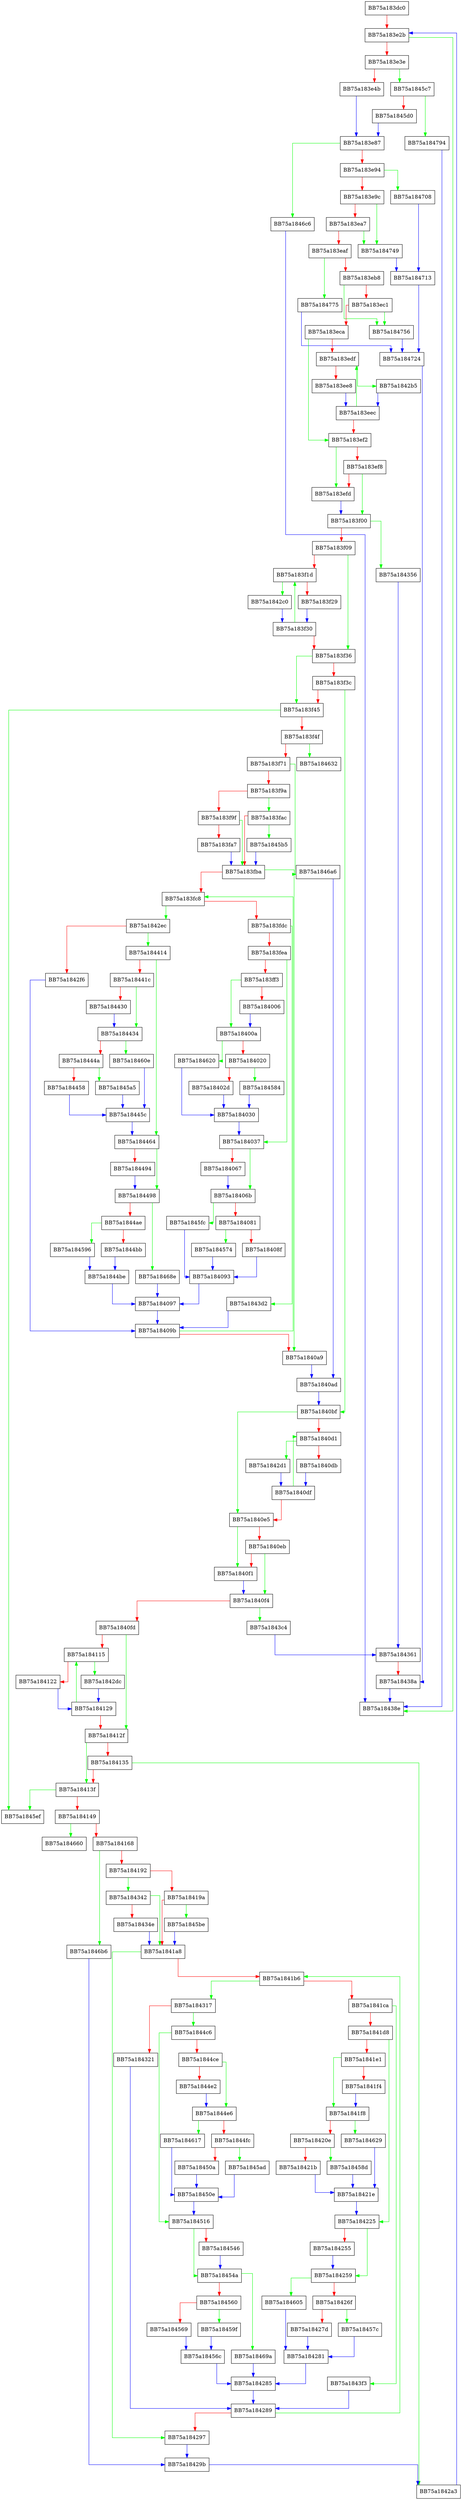 digraph _validate_nodes_in_tree {
  node [shape="box"];
  graph [splines=ortho];
  BB75a183dc0 -> BB75a183e2b [color="red"];
  BB75a183e2b -> BB75a18438e [color="green"];
  BB75a183e2b -> BB75a183e3e [color="red"];
  BB75a183e3e -> BB75a1845c7 [color="green"];
  BB75a183e3e -> BB75a183e4b [color="red"];
  BB75a183e4b -> BB75a183e87 [color="blue"];
  BB75a183e87 -> BB75a1846c6 [color="green"];
  BB75a183e87 -> BB75a183e94 [color="red"];
  BB75a183e94 -> BB75a184708 [color="green"];
  BB75a183e94 -> BB75a183e9c [color="red"];
  BB75a183e9c -> BB75a184749 [color="green"];
  BB75a183e9c -> BB75a183ea7 [color="red"];
  BB75a183ea7 -> BB75a184749 [color="green"];
  BB75a183ea7 -> BB75a183eaf [color="red"];
  BB75a183eaf -> BB75a184775 [color="green"];
  BB75a183eaf -> BB75a183eb8 [color="red"];
  BB75a183eb8 -> BB75a184756 [color="green"];
  BB75a183eb8 -> BB75a183ec1 [color="red"];
  BB75a183ec1 -> BB75a184756 [color="green"];
  BB75a183ec1 -> BB75a183eca [color="red"];
  BB75a183eca -> BB75a183ef2 [color="green"];
  BB75a183eca -> BB75a183edf [color="red"];
  BB75a183edf -> BB75a1842b5 [color="green"];
  BB75a183edf -> BB75a183ee8 [color="red"];
  BB75a183ee8 -> BB75a183eec [color="blue"];
  BB75a183eec -> BB75a183edf [color="green"];
  BB75a183eec -> BB75a183ef2 [color="red"];
  BB75a183ef2 -> BB75a183efd [color="green"];
  BB75a183ef2 -> BB75a183ef8 [color="red"];
  BB75a183ef8 -> BB75a183f00 [color="green"];
  BB75a183ef8 -> BB75a183efd [color="red"];
  BB75a183efd -> BB75a183f00 [color="blue"];
  BB75a183f00 -> BB75a184356 [color="green"];
  BB75a183f00 -> BB75a183f09 [color="red"];
  BB75a183f09 -> BB75a183f36 [color="green"];
  BB75a183f09 -> BB75a183f1d [color="red"];
  BB75a183f1d -> BB75a1842c0 [color="green"];
  BB75a183f1d -> BB75a183f29 [color="red"];
  BB75a183f29 -> BB75a183f30 [color="blue"];
  BB75a183f30 -> BB75a183f1d [color="green"];
  BB75a183f30 -> BB75a183f36 [color="red"];
  BB75a183f36 -> BB75a183f45 [color="green"];
  BB75a183f36 -> BB75a183f3c [color="red"];
  BB75a183f3c -> BB75a1840bf [color="green"];
  BB75a183f3c -> BB75a183f45 [color="red"];
  BB75a183f45 -> BB75a1845ef [color="green"];
  BB75a183f45 -> BB75a183f4f [color="red"];
  BB75a183f4f -> BB75a184632 [color="green"];
  BB75a183f4f -> BB75a183f71 [color="red"];
  BB75a183f71 -> BB75a1846a6 [color="green"];
  BB75a183f71 -> BB75a183f9a [color="red"];
  BB75a183f9a -> BB75a183fac [color="green"];
  BB75a183f9a -> BB75a183f9f [color="red"];
  BB75a183f9f -> BB75a183fba [color="green"];
  BB75a183f9f -> BB75a183fa7 [color="red"];
  BB75a183fa7 -> BB75a183fba [color="blue"];
  BB75a183fac -> BB75a1845b5 [color="green"];
  BB75a183fac -> BB75a183fba [color="red"];
  BB75a183fba -> BB75a1840a9 [color="green"];
  BB75a183fba -> BB75a183fc8 [color="red"];
  BB75a183fc8 -> BB75a1842ec [color="green"];
  BB75a183fc8 -> BB75a183fdc [color="red"];
  BB75a183fdc -> BB75a1843d2 [color="green"];
  BB75a183fdc -> BB75a183fea [color="red"];
  BB75a183fea -> BB75a184037 [color="green"];
  BB75a183fea -> BB75a183ff3 [color="red"];
  BB75a183ff3 -> BB75a18400a [color="green"];
  BB75a183ff3 -> BB75a184006 [color="red"];
  BB75a184006 -> BB75a18400a [color="blue"];
  BB75a18400a -> BB75a184620 [color="green"];
  BB75a18400a -> BB75a184020 [color="red"];
  BB75a184020 -> BB75a184584 [color="green"];
  BB75a184020 -> BB75a18402d [color="red"];
  BB75a18402d -> BB75a184030 [color="blue"];
  BB75a184030 -> BB75a184037 [color="blue"];
  BB75a184037 -> BB75a18406b [color="green"];
  BB75a184037 -> BB75a184067 [color="red"];
  BB75a184067 -> BB75a18406b [color="blue"];
  BB75a18406b -> BB75a1845fc [color="green"];
  BB75a18406b -> BB75a184081 [color="red"];
  BB75a184081 -> BB75a184574 [color="green"];
  BB75a184081 -> BB75a18408f [color="red"];
  BB75a18408f -> BB75a184093 [color="blue"];
  BB75a184093 -> BB75a184097 [color="blue"];
  BB75a184097 -> BB75a18409b [color="blue"];
  BB75a18409b -> BB75a183fc8 [color="green"];
  BB75a18409b -> BB75a1840a9 [color="red"];
  BB75a1840a9 -> BB75a1840ad [color="blue"];
  BB75a1840ad -> BB75a1840bf [color="blue"];
  BB75a1840bf -> BB75a1840e5 [color="green"];
  BB75a1840bf -> BB75a1840d1 [color="red"];
  BB75a1840d1 -> BB75a1842d1 [color="green"];
  BB75a1840d1 -> BB75a1840db [color="red"];
  BB75a1840db -> BB75a1840df [color="blue"];
  BB75a1840df -> BB75a1840d1 [color="green"];
  BB75a1840df -> BB75a1840e5 [color="red"];
  BB75a1840e5 -> BB75a1840f1 [color="green"];
  BB75a1840e5 -> BB75a1840eb [color="red"];
  BB75a1840eb -> BB75a1840f4 [color="green"];
  BB75a1840eb -> BB75a1840f1 [color="red"];
  BB75a1840f1 -> BB75a1840f4 [color="blue"];
  BB75a1840f4 -> BB75a1843c4 [color="green"];
  BB75a1840f4 -> BB75a1840fd [color="red"];
  BB75a1840fd -> BB75a18412f [color="green"];
  BB75a1840fd -> BB75a184115 [color="red"];
  BB75a184115 -> BB75a1842dc [color="green"];
  BB75a184115 -> BB75a184122 [color="red"];
  BB75a184122 -> BB75a184129 [color="blue"];
  BB75a184129 -> BB75a184115 [color="green"];
  BB75a184129 -> BB75a18412f [color="red"];
  BB75a18412f -> BB75a18413f [color="green"];
  BB75a18412f -> BB75a184135 [color="red"];
  BB75a184135 -> BB75a1842a3 [color="green"];
  BB75a184135 -> BB75a18413f [color="red"];
  BB75a18413f -> BB75a1845ef [color="green"];
  BB75a18413f -> BB75a184149 [color="red"];
  BB75a184149 -> BB75a184660 [color="green"];
  BB75a184149 -> BB75a184168 [color="red"];
  BB75a184168 -> BB75a1846b6 [color="green"];
  BB75a184168 -> BB75a184192 [color="red"];
  BB75a184192 -> BB75a184342 [color="green"];
  BB75a184192 -> BB75a18419a [color="red"];
  BB75a18419a -> BB75a1845be [color="green"];
  BB75a18419a -> BB75a1841a8 [color="red"];
  BB75a1841a8 -> BB75a184297 [color="green"];
  BB75a1841a8 -> BB75a1841b6 [color="red"];
  BB75a1841b6 -> BB75a184317 [color="green"];
  BB75a1841b6 -> BB75a1841ca [color="red"];
  BB75a1841ca -> BB75a1843f3 [color="green"];
  BB75a1841ca -> BB75a1841d8 [color="red"];
  BB75a1841d8 -> BB75a184225 [color="green"];
  BB75a1841d8 -> BB75a1841e1 [color="red"];
  BB75a1841e1 -> BB75a1841f8 [color="green"];
  BB75a1841e1 -> BB75a1841f4 [color="red"];
  BB75a1841f4 -> BB75a1841f8 [color="blue"];
  BB75a1841f8 -> BB75a184629 [color="green"];
  BB75a1841f8 -> BB75a18420e [color="red"];
  BB75a18420e -> BB75a18458d [color="green"];
  BB75a18420e -> BB75a18421b [color="red"];
  BB75a18421b -> BB75a18421e [color="blue"];
  BB75a18421e -> BB75a184225 [color="blue"];
  BB75a184225 -> BB75a184259 [color="green"];
  BB75a184225 -> BB75a184255 [color="red"];
  BB75a184255 -> BB75a184259 [color="blue"];
  BB75a184259 -> BB75a184605 [color="green"];
  BB75a184259 -> BB75a18426f [color="red"];
  BB75a18426f -> BB75a18457c [color="green"];
  BB75a18426f -> BB75a18427d [color="red"];
  BB75a18427d -> BB75a184281 [color="blue"];
  BB75a184281 -> BB75a184285 [color="blue"];
  BB75a184285 -> BB75a184289 [color="blue"];
  BB75a184289 -> BB75a1841b6 [color="green"];
  BB75a184289 -> BB75a184297 [color="red"];
  BB75a184297 -> BB75a18429b [color="blue"];
  BB75a18429b -> BB75a1842a3 [color="blue"];
  BB75a1842a3 -> BB75a183e2b [color="blue"];
  BB75a1842b5 -> BB75a183eec [color="blue"];
  BB75a1842c0 -> BB75a183f30 [color="blue"];
  BB75a1842d1 -> BB75a1840df [color="blue"];
  BB75a1842dc -> BB75a184129 [color="blue"];
  BB75a1842ec -> BB75a184414 [color="green"];
  BB75a1842ec -> BB75a1842f6 [color="red"];
  BB75a1842f6 -> BB75a18409b [color="blue"];
  BB75a184317 -> BB75a1844c6 [color="green"];
  BB75a184317 -> BB75a184321 [color="red"];
  BB75a184321 -> BB75a184289 [color="blue"];
  BB75a184342 -> BB75a1841a8 [color="green"];
  BB75a184342 -> BB75a18434e [color="red"];
  BB75a18434e -> BB75a1841a8 [color="blue"];
  BB75a184356 -> BB75a184361 [color="blue"];
  BB75a184361 -> BB75a18438a [color="red"];
  BB75a18438a -> BB75a18438e [color="blue"];
  BB75a1843c4 -> BB75a184361 [color="blue"];
  BB75a1843d2 -> BB75a18409b [color="blue"];
  BB75a1843f3 -> BB75a184289 [color="blue"];
  BB75a184414 -> BB75a184464 [color="green"];
  BB75a184414 -> BB75a18441c [color="red"];
  BB75a18441c -> BB75a184434 [color="green"];
  BB75a18441c -> BB75a184430 [color="red"];
  BB75a184430 -> BB75a184434 [color="blue"];
  BB75a184434 -> BB75a18460e [color="green"];
  BB75a184434 -> BB75a18444a [color="red"];
  BB75a18444a -> BB75a1845a5 [color="green"];
  BB75a18444a -> BB75a184458 [color="red"];
  BB75a184458 -> BB75a18445c [color="blue"];
  BB75a18445c -> BB75a184464 [color="blue"];
  BB75a184464 -> BB75a184498 [color="green"];
  BB75a184464 -> BB75a184494 [color="red"];
  BB75a184494 -> BB75a184498 [color="blue"];
  BB75a184498 -> BB75a18468e [color="green"];
  BB75a184498 -> BB75a1844ae [color="red"];
  BB75a1844ae -> BB75a184596 [color="green"];
  BB75a1844ae -> BB75a1844bb [color="red"];
  BB75a1844bb -> BB75a1844be [color="blue"];
  BB75a1844be -> BB75a184097 [color="blue"];
  BB75a1844c6 -> BB75a184516 [color="green"];
  BB75a1844c6 -> BB75a1844ce [color="red"];
  BB75a1844ce -> BB75a1844e6 [color="green"];
  BB75a1844ce -> BB75a1844e2 [color="red"];
  BB75a1844e2 -> BB75a1844e6 [color="blue"];
  BB75a1844e6 -> BB75a184617 [color="green"];
  BB75a1844e6 -> BB75a1844fc [color="red"];
  BB75a1844fc -> BB75a1845ad [color="green"];
  BB75a1844fc -> BB75a18450a [color="red"];
  BB75a18450a -> BB75a18450e [color="blue"];
  BB75a18450e -> BB75a184516 [color="blue"];
  BB75a184516 -> BB75a18454a [color="green"];
  BB75a184516 -> BB75a184546 [color="red"];
  BB75a184546 -> BB75a18454a [color="blue"];
  BB75a18454a -> BB75a18469a [color="green"];
  BB75a18454a -> BB75a184560 [color="red"];
  BB75a184560 -> BB75a18459f [color="green"];
  BB75a184560 -> BB75a184569 [color="red"];
  BB75a184569 -> BB75a18456c [color="blue"];
  BB75a18456c -> BB75a184285 [color="blue"];
  BB75a184574 -> BB75a184093 [color="blue"];
  BB75a18457c -> BB75a184281 [color="blue"];
  BB75a184584 -> BB75a184030 [color="blue"];
  BB75a18458d -> BB75a18421e [color="blue"];
  BB75a184596 -> BB75a1844be [color="blue"];
  BB75a18459f -> BB75a18456c [color="blue"];
  BB75a1845a5 -> BB75a18445c [color="blue"];
  BB75a1845ad -> BB75a18450e [color="blue"];
  BB75a1845b5 -> BB75a183fba [color="blue"];
  BB75a1845be -> BB75a1841a8 [color="blue"];
  BB75a1845c7 -> BB75a184794 [color="green"];
  BB75a1845c7 -> BB75a1845d0 [color="red"];
  BB75a1845d0 -> BB75a183e87 [color="blue"];
  BB75a1845fc -> BB75a184093 [color="blue"];
  BB75a184605 -> BB75a184281 [color="blue"];
  BB75a18460e -> BB75a18445c [color="blue"];
  BB75a184617 -> BB75a18450e [color="blue"];
  BB75a184620 -> BB75a184030 [color="blue"];
  BB75a184629 -> BB75a18421e [color="blue"];
  BB75a18468e -> BB75a184097 [color="blue"];
  BB75a18469a -> BB75a184285 [color="blue"];
  BB75a1846a6 -> BB75a1840ad [color="blue"];
  BB75a1846b6 -> BB75a18429b [color="blue"];
  BB75a1846c6 -> BB75a18438e [color="blue"];
  BB75a184708 -> BB75a184713 [color="blue"];
  BB75a184713 -> BB75a184724 [color="blue"];
  BB75a184724 -> BB75a18438a [color="blue"];
  BB75a184749 -> BB75a184713 [color="blue"];
  BB75a184756 -> BB75a184724 [color="blue"];
  BB75a184775 -> BB75a184724 [color="blue"];
  BB75a184794 -> BB75a18438e [color="blue"];
}